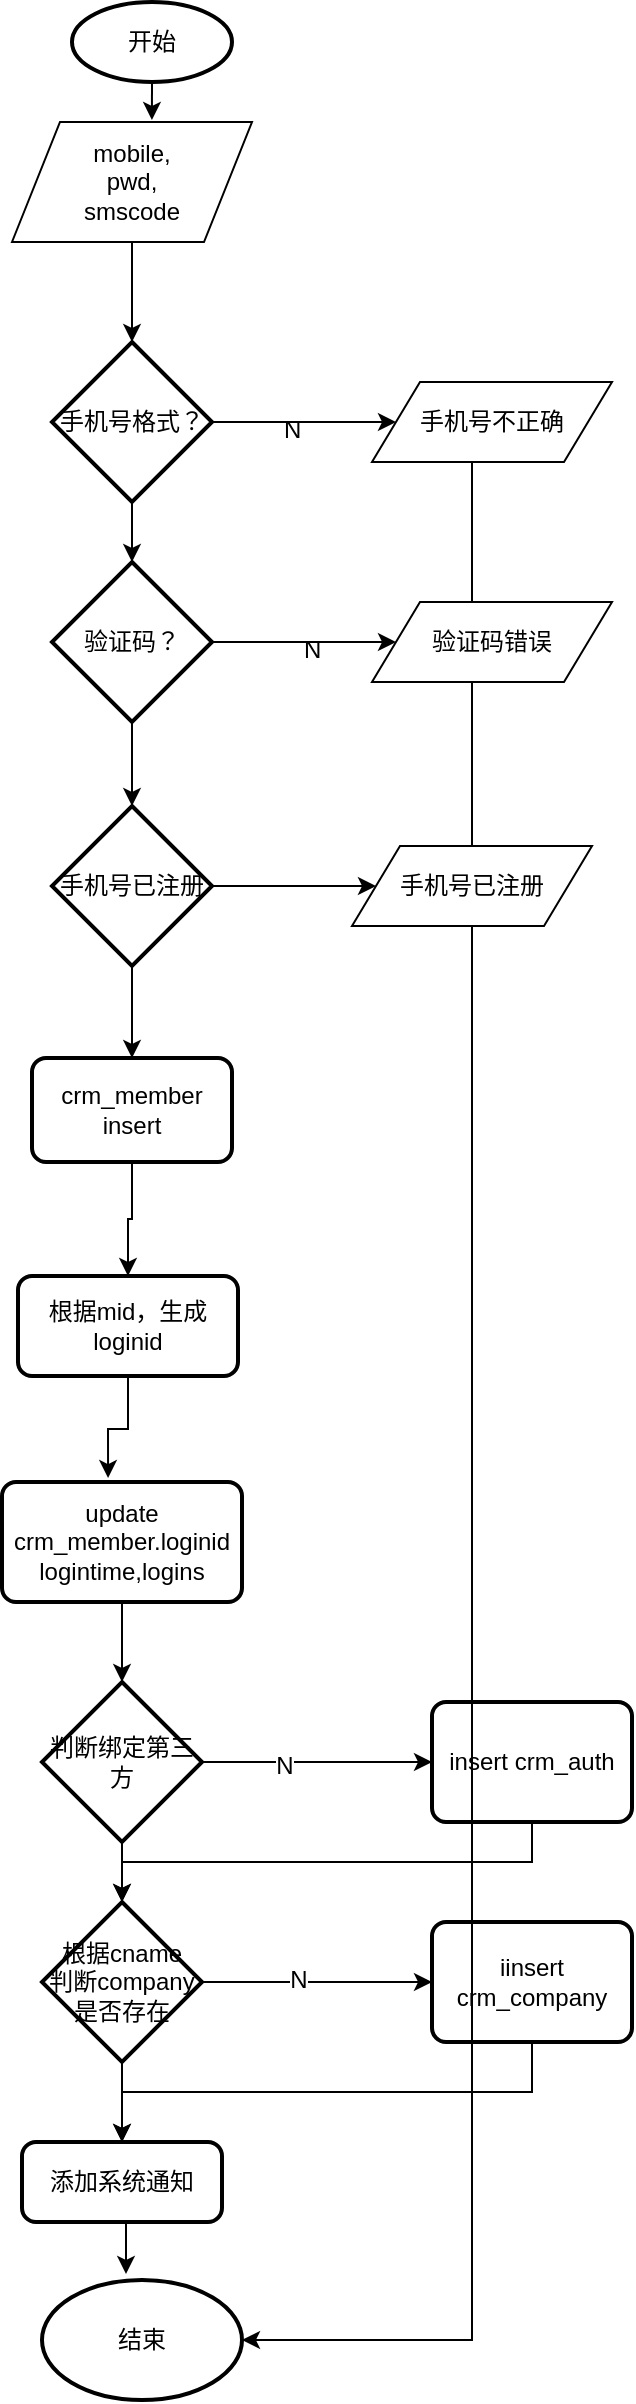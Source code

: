 <mxfile version="10.9.6" type="github"><diagram id="ot2p1WFQXPrpyAycImIr" name="ç¬¬ 1 é¡µ"><mxGraphModel dx="868" dy="452" grid="1" gridSize="10" guides="1" tooltips="1" connect="1" arrows="1" fold="1" page="1" pageScale="1" pageWidth="827" pageHeight="1169" math="0" shadow="0"><root><mxCell id="0"/><mxCell id="1" parent="0"/><mxCell id="Tr_s7sZZ2U3V7s2F1w1u-7" style="edgeStyle=orthogonalEdgeStyle;rounded=0;orthogonalLoop=1;jettySize=auto;html=1;exitX=0.5;exitY=1;exitDx=0;exitDy=0;exitPerimeter=0;entryX=0.583;entryY=-0.017;entryDx=0;entryDy=0;entryPerimeter=0;" edge="1" parent="1" source="GgsW1VLELyGWMVpZZnEQ-1" target="GgsW1VLELyGWMVpZZnEQ-3"><mxGeometry relative="1" as="geometry"/></mxCell><mxCell id="GgsW1VLELyGWMVpZZnEQ-1" value="&lt;font style=&quot;vertical-align: inherit&quot;&gt;&lt;font style=&quot;vertical-align: inherit&quot;&gt;&lt;font style=&quot;vertical-align: inherit&quot;&gt;&lt;font style=&quot;vertical-align: inherit&quot;&gt;开始&lt;/font&gt;&lt;/font&gt;&lt;/font&gt;&lt;/font&gt;" style="strokeWidth=2;html=1;shape=mxgraph.flowchart.start_1;whiteSpace=wrap;" parent="1" vertex="1"><mxGeometry x="230" y="30" width="80" height="40" as="geometry"/></mxCell><mxCell id="Tr_s7sZZ2U3V7s2F1w1u-8" style="edgeStyle=orthogonalEdgeStyle;rounded=0;orthogonalLoop=1;jettySize=auto;html=1;entryX=0.5;entryY=0;entryDx=0;entryDy=0;entryPerimeter=0;" edge="1" parent="1" source="GgsW1VLELyGWMVpZZnEQ-3" target="GgsW1VLELyGWMVpZZnEQ-5"><mxGeometry relative="1" as="geometry"/></mxCell><mxCell id="GgsW1VLELyGWMVpZZnEQ-3" value="&lt;font style=&quot;vertical-align: inherit&quot;&gt;&lt;font style=&quot;vertical-align: inherit&quot;&gt;mobile,&lt;br&gt;pwd,&lt;br&gt;smscode&lt;/font&gt;&lt;/font&gt;" style="shape=parallelogram;perimeter=parallelogramPerimeter;whiteSpace=wrap;html=1;" parent="1" vertex="1"><mxGeometry x="200" y="90" width="120" height="60" as="geometry"/></mxCell><mxCell id="Tr_s7sZZ2U3V7s2F1w1u-10" style="edgeStyle=orthogonalEdgeStyle;rounded=0;orthogonalLoop=1;jettySize=auto;html=1;exitX=0.5;exitY=1;exitDx=0;exitDy=0;exitPerimeter=0;entryX=0.5;entryY=0;entryDx=0;entryDy=0;entryPerimeter=0;" edge="1" parent="1" source="GgsW1VLELyGWMVpZZnEQ-5" target="GgsW1VLELyGWMVpZZnEQ-6"><mxGeometry relative="1" as="geometry"/></mxCell><mxCell id="Tr_s7sZZ2U3V7s2F1w1u-34" style="edgeStyle=orthogonalEdgeStyle;rounded=0;orthogonalLoop=1;jettySize=auto;html=1;exitX=1;exitY=0.5;exitDx=0;exitDy=0;exitPerimeter=0;entryX=0;entryY=0.5;entryDx=0;entryDy=0;" edge="1" parent="1" source="GgsW1VLELyGWMVpZZnEQ-5" target="Tr_s7sZZ2U3V7s2F1w1u-33"><mxGeometry relative="1" as="geometry"/></mxCell><mxCell id="GgsW1VLELyGWMVpZZnEQ-5" value="&lt;font style=&quot;vertical-align: inherit&quot;&gt;&lt;font style=&quot;vertical-align: inherit&quot;&gt;&lt;font style=&quot;vertical-align: inherit&quot;&gt;&lt;font style=&quot;vertical-align: inherit&quot;&gt;&lt;font style=&quot;vertical-align: inherit&quot;&gt;&lt;font style=&quot;vertical-align: inherit&quot;&gt;手机号格式？&lt;/font&gt;&lt;/font&gt;&lt;/font&gt;&lt;/font&gt;&lt;/font&gt;&lt;/font&gt;" style="strokeWidth=2;html=1;shape=mxgraph.flowchart.decision;whiteSpace=wrap;" parent="1" vertex="1"><mxGeometry x="220" y="200" width="80" height="80" as="geometry"/></mxCell><mxCell id="Tr_s7sZZ2U3V7s2F1w1u-13" style="edgeStyle=orthogonalEdgeStyle;rounded=0;orthogonalLoop=1;jettySize=auto;html=1;exitX=0.5;exitY=1;exitDx=0;exitDy=0;exitPerimeter=0;entryX=0.5;entryY=0;entryDx=0;entryDy=0;entryPerimeter=0;" edge="1" parent="1" source="GgsW1VLELyGWMVpZZnEQ-6" target="GgsW1VLELyGWMVpZZnEQ-7"><mxGeometry relative="1" as="geometry"/></mxCell><mxCell id="Tr_s7sZZ2U3V7s2F1w1u-40" style="edgeStyle=orthogonalEdgeStyle;rounded=0;orthogonalLoop=1;jettySize=auto;html=1;exitX=1;exitY=0.5;exitDx=0;exitDy=0;exitPerimeter=0;" edge="1" parent="1" source="GgsW1VLELyGWMVpZZnEQ-6" target="Tr_s7sZZ2U3V7s2F1w1u-37"><mxGeometry relative="1" as="geometry"/></mxCell><mxCell id="GgsW1VLELyGWMVpZZnEQ-6" value="&lt;font style=&quot;vertical-align: inherit&quot;&gt;&lt;font style=&quot;vertical-align: inherit&quot;&gt;&lt;font style=&quot;vertical-align: inherit&quot;&gt;&lt;font style=&quot;vertical-align: inherit&quot;&gt;&lt;font style=&quot;vertical-align: inherit&quot;&gt;&lt;font style=&quot;vertical-align: inherit&quot;&gt;&lt;font style=&quot;vertical-align: inherit&quot;&gt;&lt;font style=&quot;vertical-align: inherit&quot;&gt;&lt;font style=&quot;vertical-align: inherit&quot;&gt;&lt;font style=&quot;vertical-align: inherit&quot;&gt;&lt;font style=&quot;vertical-align: inherit&quot;&gt;&lt;font style=&quot;vertical-align: inherit&quot;&gt;&lt;font style=&quot;vertical-align: inherit&quot;&gt;&lt;font style=&quot;vertical-align: inherit&quot;&gt;验证码？&lt;/font&gt;&lt;/font&gt;&lt;/font&gt;&lt;/font&gt;&lt;/font&gt;&lt;/font&gt;&lt;/font&gt;&lt;/font&gt;&lt;/font&gt;&lt;/font&gt;&lt;/font&gt;&lt;/font&gt;&lt;/font&gt;&lt;/font&gt;" style="strokeWidth=2;html=1;shape=mxgraph.flowchart.decision;whiteSpace=wrap;" parent="1" vertex="1"><mxGeometry x="220" y="310" width="80" height="80" as="geometry"/></mxCell><mxCell id="Tr_s7sZZ2U3V7s2F1w1u-14" style="edgeStyle=orthogonalEdgeStyle;rounded=0;orthogonalLoop=1;jettySize=auto;html=1;exitX=0.5;exitY=1;exitDx=0;exitDy=0;exitPerimeter=0;entryX=0.5;entryY=0;entryDx=0;entryDy=0;" edge="1" parent="1" source="GgsW1VLELyGWMVpZZnEQ-7" target="GgsW1VLELyGWMVpZZnEQ-8"><mxGeometry relative="1" as="geometry"/></mxCell><mxCell id="Tr_s7sZZ2U3V7s2F1w1u-45" style="edgeStyle=orthogonalEdgeStyle;rounded=0;orthogonalLoop=1;jettySize=auto;html=1;exitX=1;exitY=0.5;exitDx=0;exitDy=0;exitPerimeter=0;entryX=0;entryY=0.5;entryDx=0;entryDy=0;" edge="1" parent="1" source="GgsW1VLELyGWMVpZZnEQ-7" target="Tr_s7sZZ2U3V7s2F1w1u-42"><mxGeometry relative="1" as="geometry"/></mxCell><mxCell id="GgsW1VLELyGWMVpZZnEQ-7" value="&lt;font style=&quot;vertical-align: inherit&quot;&gt;&lt;font style=&quot;vertical-align: inherit&quot;&gt;手机号已注册&lt;/font&gt;&lt;/font&gt;" style="strokeWidth=2;html=1;shape=mxgraph.flowchart.decision;whiteSpace=wrap;" parent="1" vertex="1"><mxGeometry x="220" y="432" width="80" height="80" as="geometry"/></mxCell><mxCell id="Tr_s7sZZ2U3V7s2F1w1u-17" style="edgeStyle=orthogonalEdgeStyle;rounded=0;orthogonalLoop=1;jettySize=auto;html=1;" edge="1" parent="1" source="GgsW1VLELyGWMVpZZnEQ-8" target="Tr_s7sZZ2U3V7s2F1w1u-3"><mxGeometry relative="1" as="geometry"/></mxCell><mxCell id="GgsW1VLELyGWMVpZZnEQ-8" value="&lt;font style=&quot;vertical-align: inherit&quot;&gt;&lt;font style=&quot;vertical-align: inherit&quot;&gt;crm_member&lt;br&gt;insert&lt;br&gt;&lt;/font&gt;&lt;/font&gt;" style="rounded=1;whiteSpace=wrap;html=1;absoluteArcSize=1;arcSize=14;strokeWidth=2;" parent="1" vertex="1"><mxGeometry x="210" y="558" width="100" height="52" as="geometry"/></mxCell><mxCell id="Tr_s7sZZ2U3V7s2F1w1u-19" style="edgeStyle=orthogonalEdgeStyle;rounded=0;orthogonalLoop=1;jettySize=auto;html=1;entryX=0.5;entryY=0;entryDx=0;entryDy=0;entryPerimeter=0;" edge="1" parent="1" source="GgsW1VLELyGWMVpZZnEQ-9" target="GgsW1VLELyGWMVpZZnEQ-11"><mxGeometry relative="1" as="geometry"/></mxCell><mxCell id="GgsW1VLELyGWMVpZZnEQ-9" value="&lt;font style=&quot;vertical-align: inherit&quot;&gt;&lt;font style=&quot;vertical-align: inherit&quot;&gt;&lt;font style=&quot;vertical-align: inherit&quot;&gt;&lt;font style=&quot;vertical-align: inherit&quot;&gt;update crm_member.loginid&lt;br&gt;logintime,logins&lt;br&gt;&lt;/font&gt;&lt;/font&gt;&lt;/font&gt;&lt;/font&gt;" style="rounded=1;whiteSpace=wrap;html=1;absoluteArcSize=1;arcSize=14;strokeWidth=2;" parent="1" vertex="1"><mxGeometry x="195" y="770" width="120" height="60" as="geometry"/></mxCell><mxCell id="Tr_s7sZZ2U3V7s2F1w1u-22" style="edgeStyle=orthogonalEdgeStyle;rounded=0;orthogonalLoop=1;jettySize=auto;html=1;exitX=0.5;exitY=1;exitDx=0;exitDy=0;exitPerimeter=0;entryX=0.5;entryY=0;entryDx=0;entryDy=0;entryPerimeter=0;" edge="1" parent="1" source="GgsW1VLELyGWMVpZZnEQ-11" target="Tr_s7sZZ2U3V7s2F1w1u-1"><mxGeometry relative="1" as="geometry"/></mxCell><mxCell id="Tr_s7sZZ2U3V7s2F1w1u-23" style="edgeStyle=orthogonalEdgeStyle;rounded=0;orthogonalLoop=1;jettySize=auto;html=1;exitX=1;exitY=0.5;exitDx=0;exitDy=0;exitPerimeter=0;" edge="1" parent="1" source="GgsW1VLELyGWMVpZZnEQ-11" target="GgsW1VLELyGWMVpZZnEQ-12"><mxGeometry relative="1" as="geometry"/></mxCell><mxCell id="Tr_s7sZZ2U3V7s2F1w1u-25" value="N" style="text;html=1;resizable=0;points=[];align=center;verticalAlign=middle;labelBackgroundColor=#ffffff;" vertex="1" connectable="0" parent="Tr_s7sZZ2U3V7s2F1w1u-23"><mxGeometry x="-0.287" y="-2" relative="1" as="geometry"><mxPoint as="offset"/></mxGeometry></mxCell><mxCell id="GgsW1VLELyGWMVpZZnEQ-11" value="&lt;font style=&quot;vertical-align: inherit&quot;&gt;&lt;font style=&quot;vertical-align: inherit&quot;&gt;判断绑定第三方&lt;/font&gt;&lt;/font&gt;" style="strokeWidth=2;html=1;shape=mxgraph.flowchart.decision;whiteSpace=wrap;" parent="1" vertex="1"><mxGeometry x="215" y="870" width="80" height="80" as="geometry"/></mxCell><mxCell id="Tr_s7sZZ2U3V7s2F1w1u-27" style="edgeStyle=orthogonalEdgeStyle;rounded=0;orthogonalLoop=1;jettySize=auto;html=1;exitX=0.5;exitY=1;exitDx=0;exitDy=0;entryX=0.5;entryY=0;entryDx=0;entryDy=0;entryPerimeter=0;" edge="1" parent="1" source="GgsW1VLELyGWMVpZZnEQ-12" target="Tr_s7sZZ2U3V7s2F1w1u-1"><mxGeometry relative="1" as="geometry"/></mxCell><mxCell id="GgsW1VLELyGWMVpZZnEQ-12" value="&lt;font style=&quot;vertical-align: inherit&quot;&gt;&lt;font style=&quot;vertical-align: inherit&quot;&gt;&lt;font style=&quot;vertical-align: inherit&quot;&gt;&lt;font style=&quot;vertical-align: inherit&quot;&gt;&lt;font style=&quot;vertical-align: inherit&quot;&gt;&lt;font style=&quot;vertical-align: inherit&quot;&gt;&lt;font style=&quot;vertical-align: inherit&quot;&gt;&lt;font style=&quot;vertical-align: inherit&quot;&gt;insert crm_auth&lt;/font&gt;&lt;/font&gt;&lt;/font&gt;&lt;/font&gt;&lt;/font&gt;&lt;/font&gt;&lt;/font&gt;&lt;/font&gt;" style="rounded=1;whiteSpace=wrap;html=1;absoluteArcSize=1;arcSize=14;strokeWidth=2;" parent="1" vertex="1"><mxGeometry x="410" y="880" width="100" height="60" as="geometry"/></mxCell><mxCell id="Tr_s7sZZ2U3V7s2F1w1u-4" style="edgeStyle=orthogonalEdgeStyle;rounded=0;orthogonalLoop=1;jettySize=auto;html=1;exitX=1;exitY=0.5;exitDx=0;exitDy=0;exitPerimeter=0;entryX=0;entryY=0.5;entryDx=0;entryDy=0;" edge="1" parent="1" source="Tr_s7sZZ2U3V7s2F1w1u-1" target="Tr_s7sZZ2U3V7s2F1w1u-2"><mxGeometry relative="1" as="geometry"/></mxCell><mxCell id="Tr_s7sZZ2U3V7s2F1w1u-5" value="N" style="text;html=1;resizable=0;points=[];align=center;verticalAlign=middle;labelBackgroundColor=#ffffff;" vertex="1" connectable="0" parent="Tr_s7sZZ2U3V7s2F1w1u-4"><mxGeometry x="-0.169" y="1" relative="1" as="geometry"><mxPoint as="offset"/></mxGeometry></mxCell><mxCell id="Tr_s7sZZ2U3V7s2F1w1u-26" style="edgeStyle=orthogonalEdgeStyle;rounded=0;orthogonalLoop=1;jettySize=auto;html=1;exitX=0.5;exitY=1;exitDx=0;exitDy=0;exitPerimeter=0;entryX=0.5;entryY=0;entryDx=0;entryDy=0;" edge="1" parent="1" source="Tr_s7sZZ2U3V7s2F1w1u-1" target="Tr_s7sZZ2U3V7s2F1w1u-6"><mxGeometry relative="1" as="geometry"/></mxCell><mxCell id="Tr_s7sZZ2U3V7s2F1w1u-1" value="根据cname&lt;br&gt;判断company是否存在" style="strokeWidth=2;html=1;shape=mxgraph.flowchart.decision;whiteSpace=wrap;" vertex="1" parent="1"><mxGeometry x="215" y="980" width="80" height="80" as="geometry"/></mxCell><mxCell id="Tr_s7sZZ2U3V7s2F1w1u-28" style="edgeStyle=orthogonalEdgeStyle;rounded=0;orthogonalLoop=1;jettySize=auto;html=1;exitX=0.5;exitY=1;exitDx=0;exitDy=0;entryX=0.5;entryY=0;entryDx=0;entryDy=0;" edge="1" parent="1" source="Tr_s7sZZ2U3V7s2F1w1u-2" target="Tr_s7sZZ2U3V7s2F1w1u-6"><mxGeometry relative="1" as="geometry"/></mxCell><mxCell id="Tr_s7sZZ2U3V7s2F1w1u-2" value="&lt;font style=&quot;vertical-align: inherit&quot;&gt;&lt;font style=&quot;vertical-align: inherit&quot;&gt;&lt;font style=&quot;vertical-align: inherit&quot;&gt;&lt;font style=&quot;vertical-align: inherit&quot;&gt;&lt;font style=&quot;vertical-align: inherit&quot;&gt;&lt;font style=&quot;vertical-align: inherit&quot;&gt;&lt;font style=&quot;vertical-align: inherit&quot;&gt;&lt;font style=&quot;vertical-align: inherit&quot;&gt;iinsert crm_company&lt;/font&gt;&lt;/font&gt;&lt;/font&gt;&lt;/font&gt;&lt;/font&gt;&lt;/font&gt;&lt;/font&gt;&lt;/font&gt;" style="rounded=1;whiteSpace=wrap;html=1;absoluteArcSize=1;arcSize=14;strokeWidth=2;" vertex="1" parent="1"><mxGeometry x="410" y="990" width="100" height="60" as="geometry"/></mxCell><mxCell id="Tr_s7sZZ2U3V7s2F1w1u-18" style="edgeStyle=orthogonalEdgeStyle;rounded=0;orthogonalLoop=1;jettySize=auto;html=1;exitX=0.5;exitY=1;exitDx=0;exitDy=0;entryX=0.442;entryY=-0.033;entryDx=0;entryDy=0;entryPerimeter=0;" edge="1" parent="1" source="Tr_s7sZZ2U3V7s2F1w1u-3" target="GgsW1VLELyGWMVpZZnEQ-9"><mxGeometry relative="1" as="geometry"/></mxCell><mxCell id="Tr_s7sZZ2U3V7s2F1w1u-3" value="根据mid，生成loginid" style="rounded=1;whiteSpace=wrap;html=1;absoluteArcSize=1;arcSize=14;strokeWidth=2;" vertex="1" parent="1"><mxGeometry x="203" y="667" width="110" height="50" as="geometry"/></mxCell><mxCell id="Tr_s7sZZ2U3V7s2F1w1u-30" style="edgeStyle=orthogonalEdgeStyle;rounded=0;orthogonalLoop=1;jettySize=auto;html=1;exitX=0.5;exitY=1;exitDx=0;exitDy=0;entryX=0.42;entryY=-0.05;entryDx=0;entryDy=0;entryPerimeter=0;" edge="1" parent="1" source="Tr_s7sZZ2U3V7s2F1w1u-6" target="Tr_s7sZZ2U3V7s2F1w1u-29"><mxGeometry relative="1" as="geometry"/></mxCell><mxCell id="Tr_s7sZZ2U3V7s2F1w1u-6" value="添加系统通知" style="rounded=1;whiteSpace=wrap;html=1;absoluteArcSize=1;arcSize=14;strokeWidth=2;" vertex="1" parent="1"><mxGeometry x="205" y="1100" width="100" height="40" as="geometry"/></mxCell><mxCell id="Tr_s7sZZ2U3V7s2F1w1u-29" value="结束" style="strokeWidth=2;html=1;shape=mxgraph.flowchart.start_1;whiteSpace=wrap;" vertex="1" parent="1"><mxGeometry x="215" y="1169" width="100" height="60" as="geometry"/></mxCell><mxCell id="Tr_s7sZZ2U3V7s2F1w1u-35" style="edgeStyle=orthogonalEdgeStyle;rounded=0;orthogonalLoop=1;jettySize=auto;html=1;exitX=1;exitY=0.5;exitDx=0;exitDy=0;entryX=1;entryY=0.5;entryDx=0;entryDy=0;entryPerimeter=0;" edge="1" parent="1" source="Tr_s7sZZ2U3V7s2F1w1u-33" target="Tr_s7sZZ2U3V7s2F1w1u-29"><mxGeometry relative="1" as="geometry"><Array as="points"><mxPoint x="430" y="240"/><mxPoint x="430" y="1199"/></Array></mxGeometry></mxCell><mxCell id="Tr_s7sZZ2U3V7s2F1w1u-33" value="手机号不正确" style="shape=parallelogram;perimeter=parallelogramPerimeter;whiteSpace=wrap;html=1;" vertex="1" parent="1"><mxGeometry x="380" y="220" width="120" height="40" as="geometry"/></mxCell><mxCell id="Tr_s7sZZ2U3V7s2F1w1u-37" value="验证码错误" style="shape=parallelogram;perimeter=parallelogramPerimeter;whiteSpace=wrap;html=1;" vertex="1" parent="1"><mxGeometry x="380" y="330" width="120" height="40" as="geometry"/></mxCell><mxCell id="Tr_s7sZZ2U3V7s2F1w1u-39" value="N" style="text;html=1;resizable=0;points=[];autosize=1;align=left;verticalAlign=top;spacingTop=-4;" vertex="1" parent="1"><mxGeometry x="334" y="234" width="20" height="20" as="geometry"/></mxCell><mxCell id="Tr_s7sZZ2U3V7s2F1w1u-41" value="N" style="text;html=1;resizable=0;points=[];autosize=1;align=left;verticalAlign=top;spacingTop=-4;" vertex="1" parent="1"><mxGeometry x="344" y="344" width="20" height="20" as="geometry"/></mxCell><mxCell id="Tr_s7sZZ2U3V7s2F1w1u-42" value="手机号已注册" style="shape=parallelogram;perimeter=parallelogramPerimeter;whiteSpace=wrap;html=1;" vertex="1" parent="1"><mxGeometry x="370" y="452" width="120" height="40" as="geometry"/></mxCell></root></mxGraphModel></diagram></mxfile>